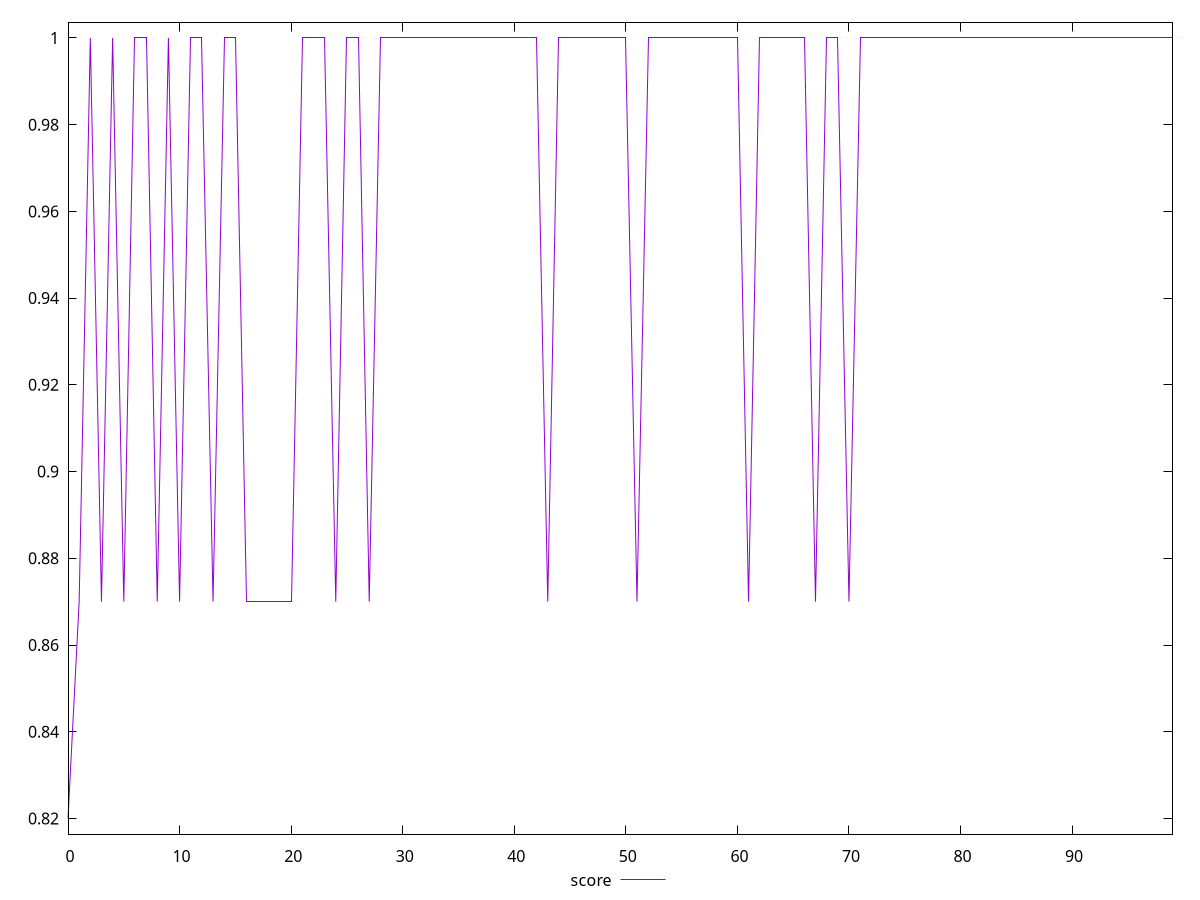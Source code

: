 reset

$score <<EOF
0 0.82
1 0.87
2 1
3 0.87
4 1
5 0.87
6 1
7 1
8 0.87
9 1
10 0.87
11 1
12 1
13 0.87
14 1
15 1
16 0.87
17 0.87
18 0.87
19 0.87
20 0.87
21 1
22 1
23 1
24 0.87
25 1
26 1
27 0.87
28 1
29 1
30 1
31 1
32 1
33 1
34 1
35 1
36 1
37 1
38 1
39 1
40 1
41 1
42 1
43 0.87
44 1
45 1
46 1
47 1
48 1
49 1
50 1
51 0.87
52 1
53 1
54 1
55 1
56 1
57 1
58 1
59 1
60 1
61 0.87
62 1
63 1
64 1
65 1
66 1
67 0.87
68 1
69 1
70 0.87
71 1
72 1
73 1
74 1
75 1
76 1
77 1
78 1
79 1
80 1
81 1
82 1
83 1
84 1
85 1
86 1
87 1
88 1
89 1
90 1
91 1
92 1
93 1
94 1
95 1
96 1
97 1
98 1
99 1
EOF

set key outside below
set xrange [0:99]
set yrange [0.8163999999999999:1.0036]
set trange [0.8163999999999999:1.0036]
set terminal svg size 640, 500 enhanced background rgb 'white'
set output "report_00026_2021-02-22T21:38:55.199Z/first-cpu-idle/samples/pages+cached+noadtech+nomedia+nocss/score/values.svg"

plot $score title "score" with line

reset
